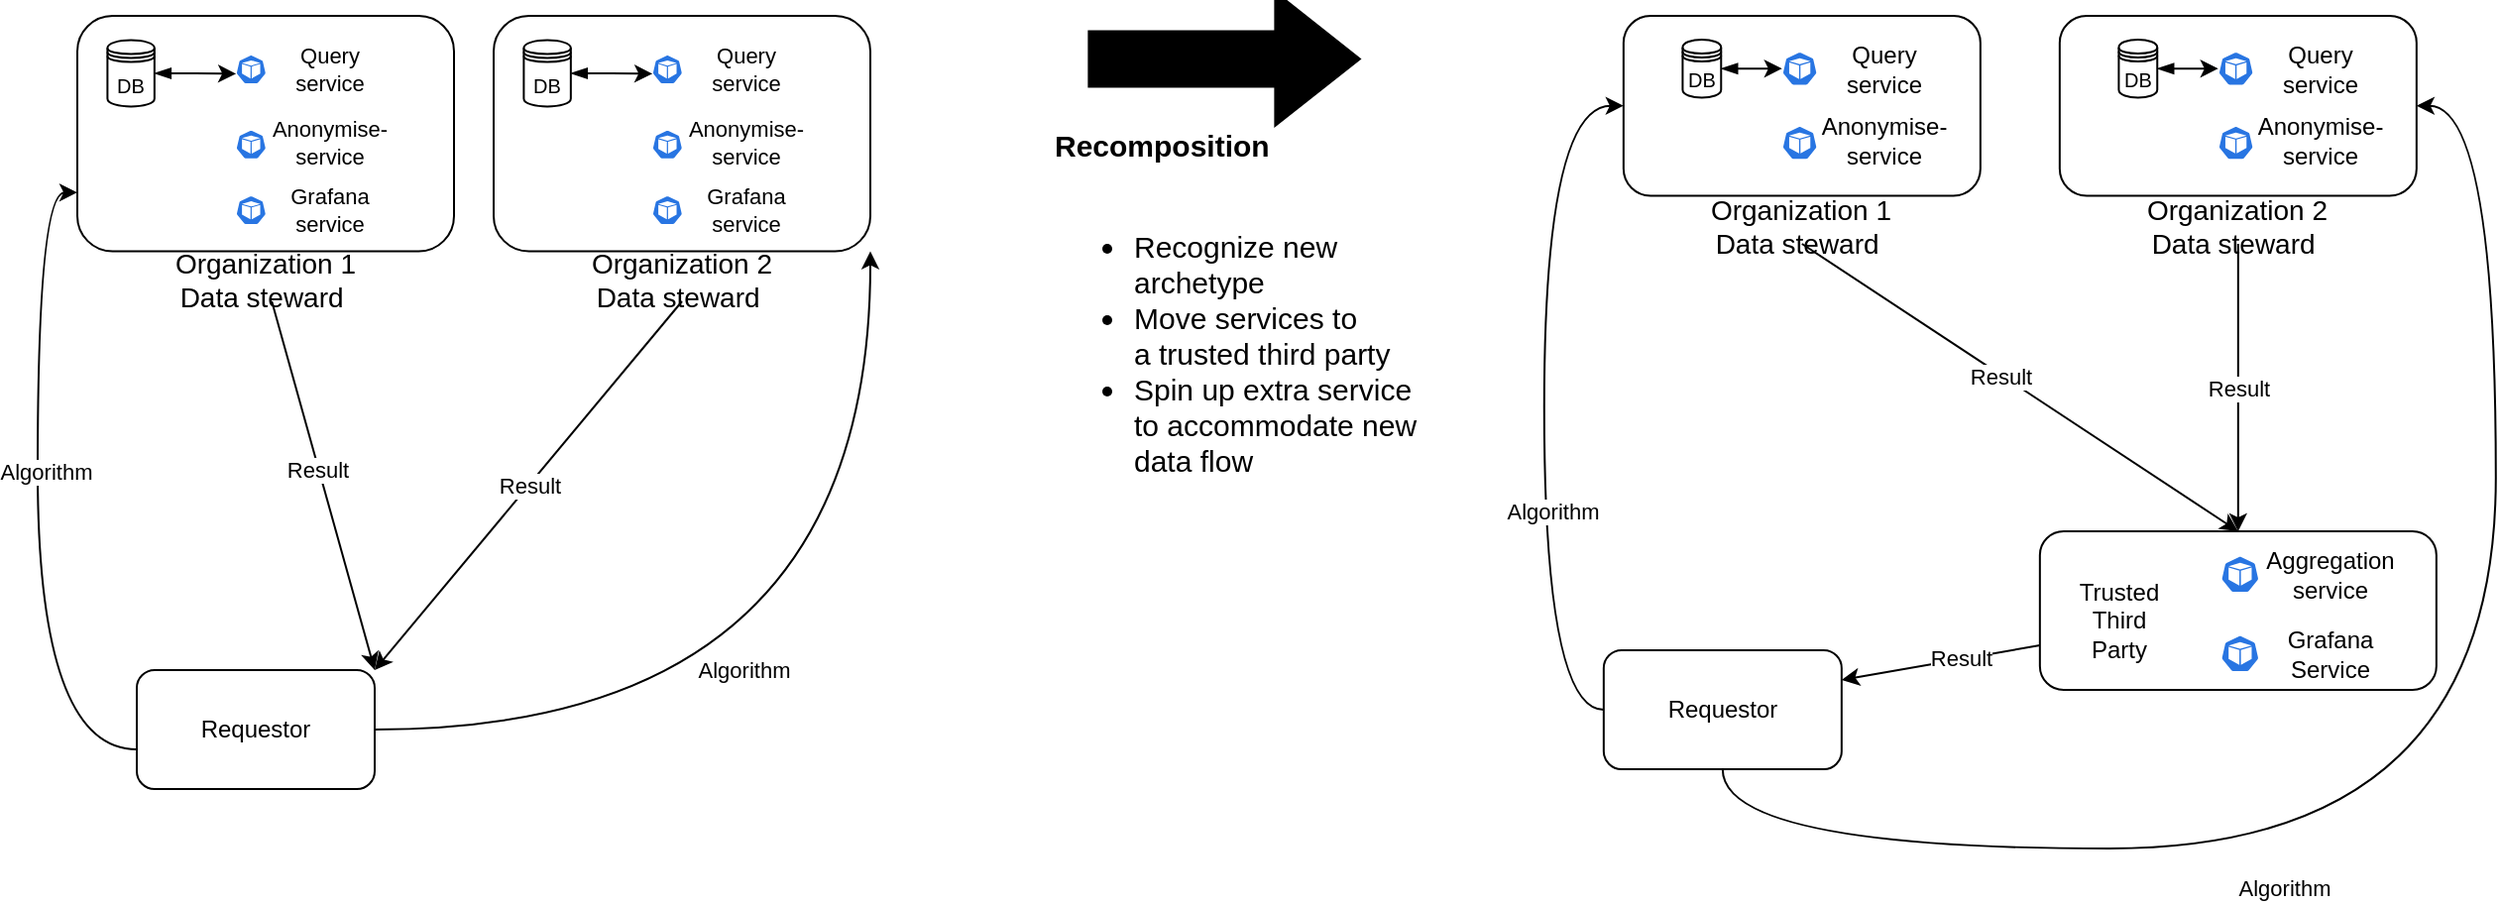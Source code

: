 <mxfile version="21.1.2" type="device">
  <diagram name="Page-1" id="IanU65lXr5YfgjGVrclR">
    <mxGraphModel dx="1423" dy="1037" grid="1" gridSize="10" guides="1" tooltips="1" connect="1" arrows="1" fold="1" page="1" pageScale="1" pageWidth="1169" pageHeight="827" math="0" shadow="0">
      <root>
        <mxCell id="0" />
        <mxCell id="1" parent="0" />
        <mxCell id="l7ehpIWS_LAEImh4VPKt-1" value="]" style="group" parent="1" vertex="1" connectable="0">
          <mxGeometry x="50" y="170" width="190" height="144" as="geometry" />
        </mxCell>
        <mxCell id="l7ehpIWS_LAEImh4VPKt-2" value="" style="rounded=1;whiteSpace=wrap;html=1;fontSize=14;" parent="l7ehpIWS_LAEImh4VPKt-1" vertex="1">
          <mxGeometry width="190" height="118.761" as="geometry" />
        </mxCell>
        <mxCell id="l7ehpIWS_LAEImh4VPKt-3" value="Organization 1&lt;br&gt;Data steward&amp;nbsp;" style="text;html=1;strokeColor=none;fillColor=none;align=center;verticalAlign=middle;whiteSpace=wrap;rounded=0;fontSize=14;" parent="l7ehpIWS_LAEImh4VPKt-1" vertex="1">
          <mxGeometry x="15.2" y="121.732" width="159.6" height="22.268" as="geometry" />
        </mxCell>
        <mxCell id="l7ehpIWS_LAEImh4VPKt-4" style="edgeStyle=orthogonalEdgeStyle;rounded=0;orthogonalLoop=1;jettySize=auto;html=1;exitX=1;exitY=0.5;exitDx=0;exitDy=0;entryX=0.005;entryY=0.63;entryDx=0;entryDy=0;entryPerimeter=0;fontSize=12;startArrow=blockThin;startFill=1;" parent="l7ehpIWS_LAEImh4VPKt-1" source="l7ehpIWS_LAEImh4VPKt-5" target="l7ehpIWS_LAEImh4VPKt-23" edge="1">
          <mxGeometry relative="1" as="geometry">
            <mxPoint x="77.797" y="27.17" as="targetPoint" />
          </mxGeometry>
        </mxCell>
        <mxCell id="l7ehpIWS_LAEImh4VPKt-5" value="&lt;font style=&quot;font-size: 10px;&quot;&gt;DB&lt;/font&gt;" style="shape=datastore;whiteSpace=wrap;html=1;fontSize=14;" parent="l7ehpIWS_LAEImh4VPKt-1" vertex="1">
          <mxGeometry x="15.2" y="12.3" width="23.72" height="33.4" as="geometry" />
        </mxCell>
        <mxCell id="l7ehpIWS_LAEImh4VPKt-9" value="" style="group" parent="l7ehpIWS_LAEImh4VPKt-1" vertex="1" connectable="0">
          <mxGeometry x="79.989" y="51.429" width="55.882" height="16.952" as="geometry" />
        </mxCell>
        <mxCell id="l7ehpIWS_LAEImh4VPKt-10" value="" style="sketch=0;html=1;dashed=0;whitespace=wrap;fillColor=#2875E2;strokeColor=#ffffff;points=[[0.005,0.63,0],[0.1,0.2,0],[0.9,0.2,0],[0.5,0,0],[0.995,0.63,0],[0.72,0.99,0],[0.5,1,0],[0.28,0.99,0]];verticalLabelPosition=bottom;align=center;verticalAlign=top;shape=mxgraph.kubernetes.icon;prIcon=pod" parent="l7ehpIWS_LAEImh4VPKt-9" vertex="1">
          <mxGeometry y="5" width="15.35" height="16.952" as="geometry" />
        </mxCell>
        <mxCell id="l7ehpIWS_LAEImh4VPKt-11" value="&lt;font style=&quot;font-size: 11px;&quot;&gt;Anonymise-service&lt;/font&gt;" style="text;html=1;strokeColor=none;fillColor=none;align=center;verticalAlign=middle;whiteSpace=wrap;rounded=0;fontSize=10;" parent="l7ehpIWS_LAEImh4VPKt-9" vertex="1">
          <mxGeometry x="26.578" y="6.89" width="40.531" height="10.594" as="geometry" />
        </mxCell>
        <mxCell id="l7ehpIWS_LAEImh4VPKt-18" value="" style="group" parent="l7ehpIWS_LAEImh4VPKt-1" vertex="1" connectable="0">
          <mxGeometry x="79.989" y="89.571" width="55.882" height="16.952" as="geometry" />
        </mxCell>
        <mxCell id="l7ehpIWS_LAEImh4VPKt-19" value="" style="sketch=0;html=1;dashed=0;whitespace=wrap;fillColor=#2875E2;strokeColor=#ffffff;points=[[0.005,0.63,0],[0.1,0.2,0],[0.9,0.2,0],[0.5,0,0],[0.995,0.63,0],[0.72,0.99,0],[0.5,1,0],[0.28,0.99,0]];verticalLabelPosition=bottom;align=center;verticalAlign=top;shape=mxgraph.kubernetes.icon;prIcon=pod" parent="l7ehpIWS_LAEImh4VPKt-18" vertex="1">
          <mxGeometry width="15.35" height="16.952" as="geometry" />
        </mxCell>
        <mxCell id="l7ehpIWS_LAEImh4VPKt-20" value="&lt;font style=&quot;font-size: 11px;&quot;&gt;Grafana service&lt;/font&gt;" style="text;html=1;strokeColor=none;fillColor=none;align=center;verticalAlign=middle;whiteSpace=wrap;rounded=0;fontSize=10;" parent="l7ehpIWS_LAEImh4VPKt-18" vertex="1">
          <mxGeometry x="26.578" y="3.176" width="40.531" height="10.594" as="geometry" />
        </mxCell>
        <mxCell id="l7ehpIWS_LAEImh4VPKt-22" value="" style="group" parent="l7ehpIWS_LAEImh4VPKt-1" vertex="1" connectable="0">
          <mxGeometry x="79.989" y="18.527" width="55.882" height="16.952" as="geometry" />
        </mxCell>
        <mxCell id="l7ehpIWS_LAEImh4VPKt-23" value="" style="sketch=0;html=1;dashed=0;whitespace=wrap;fillColor=#2875E2;strokeColor=#ffffff;points=[[0.005,0.63,0],[0.1,0.2,0],[0.9,0.2,0],[0.5,0,0],[0.995,0.63,0],[0.72,0.99,0],[0.5,1,0],[0.28,0.99,0]];verticalLabelPosition=bottom;align=center;verticalAlign=top;shape=mxgraph.kubernetes.icon;prIcon=pod" parent="l7ehpIWS_LAEImh4VPKt-22" vertex="1">
          <mxGeometry width="15.35" height="16.952" as="geometry" />
        </mxCell>
        <mxCell id="l7ehpIWS_LAEImh4VPKt-24" value="&lt;font style=&quot;font-size: 11px;&quot;&gt;Query service&lt;/font&gt;" style="text;html=1;strokeColor=none;fillColor=none;align=center;verticalAlign=middle;whiteSpace=wrap;rounded=0;fontSize=10;" parent="l7ehpIWS_LAEImh4VPKt-22" vertex="1">
          <mxGeometry x="26.578" y="3.176" width="40.531" height="10.594" as="geometry" />
        </mxCell>
        <mxCell id="l7ehpIWS_LAEImh4VPKt-39" style="rounded=0;orthogonalLoop=1;jettySize=auto;html=1;edgeStyle=orthogonalEdgeStyle;curved=1;entryX=0;entryY=0.75;entryDx=0;entryDy=0;" parent="1" source="l7ehpIWS_LAEImh4VPKt-16" target="l7ehpIWS_LAEImh4VPKt-2" edge="1">
          <mxGeometry relative="1" as="geometry">
            <mxPoint x="225" y="310" as="targetPoint" />
            <Array as="points">
              <mxPoint x="30" y="540" />
              <mxPoint x="30" y="259" />
            </Array>
          </mxGeometry>
        </mxCell>
        <mxCell id="l7ehpIWS_LAEImh4VPKt-40" value="Algorithm" style="edgeLabel;html=1;align=center;verticalAlign=middle;resizable=0;points=[];" parent="l7ehpIWS_LAEImh4VPKt-39" vertex="1" connectable="0">
          <mxGeometry x="-0.299" y="-4" relative="1" as="geometry">
            <mxPoint y="-67" as="offset" />
          </mxGeometry>
        </mxCell>
        <mxCell id="l7ehpIWS_LAEImh4VPKt-41" style="rounded=0;orthogonalLoop=1;jettySize=auto;html=1;edgeStyle=orthogonalEdgeStyle;curved=1;entryX=1;entryY=1;entryDx=0;entryDy=0;" parent="1" source="l7ehpIWS_LAEImh4VPKt-16" target="L8vNwuZ6u9W_NmucFzFV-33" edge="1">
          <mxGeometry relative="1" as="geometry">
            <mxPoint x="380.0" y="314" as="targetPoint" />
          </mxGeometry>
        </mxCell>
        <mxCell id="l7ehpIWS_LAEImh4VPKt-42" value="Algorithm" style="edgeLabel;html=1;align=center;verticalAlign=middle;resizable=0;points=[];" parent="l7ehpIWS_LAEImh4VPKt-41" vertex="1" connectable="0">
          <mxGeometry x="-0.245" y="-3" relative="1" as="geometry">
            <mxPoint y="-33" as="offset" />
          </mxGeometry>
        </mxCell>
        <mxCell id="l7ehpIWS_LAEImh4VPKt-16" value="Requestor" style="rounded=1;whiteSpace=wrap;html=1;" parent="1" vertex="1">
          <mxGeometry x="80" y="500" width="120" height="60" as="geometry" />
        </mxCell>
        <mxCell id="l7ehpIWS_LAEImh4VPKt-43" style="rounded=0;orthogonalLoop=1;jettySize=auto;html=1;entryX=1;entryY=0;entryDx=0;entryDy=0;" parent="1" source="l7ehpIWS_LAEImh4VPKt-3" target="l7ehpIWS_LAEImh4VPKt-16" edge="1">
          <mxGeometry relative="1" as="geometry" />
        </mxCell>
        <mxCell id="l7ehpIWS_LAEImh4VPKt-45" value="Result" style="edgeLabel;html=1;align=center;verticalAlign=middle;resizable=0;points=[];" parent="l7ehpIWS_LAEImh4VPKt-43" vertex="1" connectable="0">
          <mxGeometry x="-0.088" y="-1" relative="1" as="geometry">
            <mxPoint as="offset" />
          </mxGeometry>
        </mxCell>
        <mxCell id="l7ehpIWS_LAEImh4VPKt-44" value="Result" style="rounded=0;orthogonalLoop=1;jettySize=auto;html=1;entryX=1;entryY=0;entryDx=0;entryDy=0;exitX=0.5;exitY=1;exitDx=0;exitDy=0;" parent="1" source="L8vNwuZ6u9W_NmucFzFV-34" target="l7ehpIWS_LAEImh4VPKt-16" edge="1">
          <mxGeometry relative="1" as="geometry">
            <mxPoint x="170" y="500" as="targetPoint" />
            <mxPoint x="369.834" y="314" as="sourcePoint" />
          </mxGeometry>
        </mxCell>
        <mxCell id="5gdzuKLON3IAG99veX0M-87" style="rounded=0;orthogonalLoop=1;jettySize=auto;html=1;edgeStyle=orthogonalEdgeStyle;curved=1;entryX=0;entryY=0.5;entryDx=0;entryDy=0;" parent="1" source="5gdzuKLON3IAG99veX0M-91" target="L8vNwuZ6u9W_NmucFzFV-18" edge="1">
          <mxGeometry relative="1" as="geometry">
            <mxPoint x="807.52" y="300" as="targetPoint" />
            <Array as="points">
              <mxPoint x="789.92" y="520" />
              <mxPoint x="789.92" y="215" />
            </Array>
          </mxGeometry>
        </mxCell>
        <mxCell id="5gdzuKLON3IAG99veX0M-88" value="Algorithm" style="edgeLabel;html=1;align=center;verticalAlign=middle;resizable=0;points=[];" parent="5gdzuKLON3IAG99veX0M-87" vertex="1" connectable="0">
          <mxGeometry x="-0.299" y="-4" relative="1" as="geometry">
            <mxPoint y="1" as="offset" />
          </mxGeometry>
        </mxCell>
        <mxCell id="5gdzuKLON3IAG99veX0M-89" style="rounded=0;orthogonalLoop=1;jettySize=auto;html=1;edgeStyle=orthogonalEdgeStyle;curved=1;entryX=1;entryY=0.5;entryDx=0;entryDy=0;" parent="1" source="5gdzuKLON3IAG99veX0M-91" target="5gdzuKLON3IAG99veX0M-93" edge="1">
          <mxGeometry relative="1" as="geometry">
            <Array as="points">
              <mxPoint x="879.92" y="590" />
              <mxPoint x="1269.92" y="590" />
              <mxPoint x="1269.92" y="215" />
            </Array>
          </mxGeometry>
        </mxCell>
        <mxCell id="5gdzuKLON3IAG99veX0M-90" value="Algorithm" style="edgeLabel;html=1;align=center;verticalAlign=middle;resizable=0;points=[];" parent="5gdzuKLON3IAG99veX0M-89" vertex="1" connectable="0">
          <mxGeometry x="-0.245" y="-3" relative="1" as="geometry">
            <mxPoint x="4" y="17" as="offset" />
          </mxGeometry>
        </mxCell>
        <mxCell id="5gdzuKLON3IAG99veX0M-91" value="Requestor" style="rounded=1;whiteSpace=wrap;html=1;" parent="1" vertex="1">
          <mxGeometry x="819.92" y="490" width="120" height="60" as="geometry" />
        </mxCell>
        <mxCell id="5gdzuKLON3IAG99veX0M-92" value="]" style="group" parent="1" vertex="1" connectable="0">
          <mxGeometry x="1049.92" y="170" width="180" height="110" as="geometry" />
        </mxCell>
        <mxCell id="5gdzuKLON3IAG99veX0M-93" value="" style="rounded=1;whiteSpace=wrap;html=1;fontSize=14;" parent="5gdzuKLON3IAG99veX0M-92" vertex="1">
          <mxGeometry width="180" height="90.721" as="geometry" />
        </mxCell>
        <mxCell id="5gdzuKLON3IAG99veX0M-94" value="Organization 2&lt;br&gt;Data steward&amp;nbsp;" style="text;html=1;strokeColor=none;fillColor=none;align=center;verticalAlign=middle;whiteSpace=wrap;rounded=0;fontSize=14;" parent="5gdzuKLON3IAG99veX0M-92" vertex="1">
          <mxGeometry x="14.4" y="97.99" width="151.2" height="17.01" as="geometry" />
        </mxCell>
        <mxCell id="L8vNwuZ6u9W_NmucFzFV-9" value="" style="sketch=0;html=1;dashed=0;whitespace=wrap;fillColor=#2875E2;strokeColor=#ffffff;points=[[0.005,0.63,0],[0.1,0.2,0],[0.9,0.2,0],[0.5,0,0],[0.995,0.63,0],[0.72,0.99,0],[0.5,1,0],[0.28,0.99,0]];verticalLabelPosition=bottom;align=center;verticalAlign=top;shape=mxgraph.kubernetes.icon;prIcon=pod" vertex="1" parent="5gdzuKLON3IAG99veX0M-92">
          <mxGeometry x="79.999" y="54.441" width="17.774" height="19.307" as="geometry" />
        </mxCell>
        <mxCell id="L8vNwuZ6u9W_NmucFzFV-10" value="&lt;span style=&quot;font-size: 12px;&quot;&gt;Anonymise-service&lt;/span&gt;" style="text;html=1;strokeColor=none;fillColor=none;align=center;verticalAlign=middle;whiteSpace=wrap;rounded=0;fontSize=10;" vertex="1" parent="5gdzuKLON3IAG99veX0M-92">
          <mxGeometry x="107.773" y="56.594" width="46.931" height="12.066" as="geometry" />
        </mxCell>
        <mxCell id="L8vNwuZ6u9W_NmucFzFV-11" value="" style="sketch=0;html=1;dashed=0;whitespace=wrap;fillColor=#2875E2;strokeColor=#ffffff;points=[[0.005,0.63,0],[0.1,0.2,0],[0.9,0.2,0],[0.5,0,0],[0.995,0.63,0],[0.72,0.99,0],[0.5,1,0],[0.28,0.99,0]];verticalLabelPosition=bottom;align=center;verticalAlign=top;shape=mxgraph.kubernetes.icon;prIcon=pod" vertex="1" parent="5gdzuKLON3IAG99veX0M-92">
          <mxGeometry x="79.999" y="16.97" width="17.774" height="19.307" as="geometry" />
        </mxCell>
        <mxCell id="L8vNwuZ6u9W_NmucFzFV-12" value="&lt;span style=&quot;font-size: 12px;&quot;&gt;Query service&lt;/span&gt;" style="text;html=1;strokeColor=none;fillColor=none;align=center;verticalAlign=middle;whiteSpace=wrap;rounded=0;fontSize=10;" vertex="1" parent="5gdzuKLON3IAG99veX0M-92">
          <mxGeometry x="107.773" y="20.587" width="46.931" height="12.066" as="geometry" />
        </mxCell>
        <mxCell id="L8vNwuZ6u9W_NmucFzFV-15" style="edgeStyle=orthogonalEdgeStyle;rounded=0;orthogonalLoop=1;jettySize=auto;html=1;exitX=1;exitY=0.5;exitDx=0;exitDy=0;entryX=0.005;entryY=0.63;entryDx=0;entryDy=0;entryPerimeter=0;fontSize=12;startArrow=blockThin;startFill=1;" edge="1" parent="5gdzuKLON3IAG99veX0M-92" source="L8vNwuZ6u9W_NmucFzFV-16">
          <mxGeometry relative="1" as="geometry">
            <mxPoint x="80" y="26.08" as="targetPoint" />
          </mxGeometry>
        </mxCell>
        <mxCell id="L8vNwuZ6u9W_NmucFzFV-16" value="&lt;font style=&quot;font-size: 10px;&quot;&gt;DB&lt;/font&gt;" style="shape=datastore;whiteSpace=wrap;html=1;fontSize=14;" vertex="1" parent="5gdzuKLON3IAG99veX0M-92">
          <mxGeometry x="29.795" y="11.984" width="19.412" height="29.286" as="geometry" />
        </mxCell>
        <mxCell id="5gdzuKLON3IAG99veX0M-106" style="rounded=0;orthogonalLoop=1;jettySize=auto;html=1;entryX=0.5;entryY=0;entryDx=0;entryDy=0;exitX=0.5;exitY=1;exitDx=0;exitDy=0;" parent="1" source="L8vNwuZ6u9W_NmucFzFV-19" target="5gdzuKLON3IAG99veX0M-111" edge="1">
          <mxGeometry relative="1" as="geometry">
            <mxPoint x="939.92" y="490" as="targetPoint" />
            <mxPoint x="921.865" y="304" as="sourcePoint" />
          </mxGeometry>
        </mxCell>
        <mxCell id="5gdzuKLON3IAG99veX0M-107" value="Result" style="edgeLabel;html=1;align=center;verticalAlign=middle;resizable=0;points=[];" parent="5gdzuKLON3IAG99veX0M-106" vertex="1" connectable="0">
          <mxGeometry x="-0.088" y="-1" relative="1" as="geometry">
            <mxPoint as="offset" />
          </mxGeometry>
        </mxCell>
        <mxCell id="5gdzuKLON3IAG99veX0M-108" value="Result" style="rounded=0;orthogonalLoop=1;jettySize=auto;html=1;" parent="1" source="5gdzuKLON3IAG99veX0M-94" target="5gdzuKLON3IAG99veX0M-111" edge="1">
          <mxGeometry relative="1" as="geometry">
            <mxPoint x="909.92" y="490" as="targetPoint" />
          </mxGeometry>
        </mxCell>
        <mxCell id="5gdzuKLON3IAG99veX0M-109" value="" style="shape=flexArrow;endArrow=classic;html=1;rounded=0;strokeColor=#000000;fillColor=#000000;endSize=7;strokeWidth=10;" parent="1" edge="1">
          <mxGeometry width="50" height="50" relative="1" as="geometry">
            <mxPoint x="559.69" y="191.7" as="sourcePoint" />
            <mxPoint x="694.69" y="191.7" as="targetPoint" />
          </mxGeometry>
        </mxCell>
        <mxCell id="5gdzuKLON3IAG99veX0M-110" value="&lt;span style=&quot;font-size: 15px;&quot;&gt;&lt;b&gt;Recomposition&lt;/b&gt;&lt;br&gt;&lt;br&gt;&lt;ul style=&quot;&quot;&gt;&lt;li style=&quot;&quot;&gt;&lt;span style=&quot;font-size: 15px;&quot;&gt;Recognize new &lt;br&gt;archetype&lt;/span&gt;&lt;/li&gt;&lt;li style=&quot;&quot;&gt;&lt;span style=&quot;font-size: 15px;&quot;&gt;Move services to&lt;br&gt;a trusted third party&lt;/span&gt;&lt;/li&gt;&lt;li style=&quot;&quot;&gt;&lt;span style=&quot;font-size: 15px;&quot;&gt;Spin up extra service&lt;br&gt;to accommodate new &lt;br&gt;data flow&lt;/span&gt;&lt;/li&gt;&lt;/ul&gt;&lt;/span&gt;" style="edgeLabel;html=1;align=left;verticalAlign=middle;resizable=0;points=[];" parent="5gdzuKLON3IAG99veX0M-109" vertex="1" connectable="0">
          <mxGeometry x="-0.217" relative="1" as="geometry">
            <mxPoint x="-72" y="130" as="offset" />
          </mxGeometry>
        </mxCell>
        <mxCell id="5gdzuKLON3IAG99veX0M-112" style="rounded=0;orthogonalLoop=1;jettySize=auto;html=1;entryX=1;entryY=0.25;entryDx=0;entryDy=0;" parent="1" source="5gdzuKLON3IAG99veX0M-111" target="5gdzuKLON3IAG99veX0M-91" edge="1">
          <mxGeometry relative="1" as="geometry" />
        </mxCell>
        <mxCell id="5gdzuKLON3IAG99veX0M-113" value="Result" style="edgeLabel;html=1;align=center;verticalAlign=middle;resizable=0;points=[];" parent="5gdzuKLON3IAG99veX0M-112" vertex="1" connectable="0">
          <mxGeometry x="0.389" y="1" relative="1" as="geometry">
            <mxPoint x="29" y="-7" as="offset" />
          </mxGeometry>
        </mxCell>
        <mxCell id="5gdzuKLON3IAG99veX0M-111" value="" style="rounded=1;whiteSpace=wrap;html=1;" parent="1" vertex="1">
          <mxGeometry x="1039.92" y="430" width="200" height="80" as="geometry" />
        </mxCell>
        <mxCell id="L8vNwuZ6u9W_NmucFzFV-4" value="&lt;span style=&quot;font-size: 12px;&quot;&gt;Aggregation service&lt;/span&gt;" style="text;html=1;strokeColor=none;fillColor=none;align=center;verticalAlign=middle;whiteSpace=wrap;rounded=0;fontSize=10;" vertex="1" parent="1">
          <mxGeometry x="1162.92" y="440" width="46.93" height="23.97" as="geometry" />
        </mxCell>
        <mxCell id="L8vNwuZ6u9W_NmucFzFV-5" value="" style="sketch=0;html=1;dashed=0;whitespace=wrap;fillColor=#2875E2;strokeColor=#ffffff;points=[[0.005,0.63,0],[0.1,0.2,0],[0.9,0.2,0],[0.5,0,0],[0.995,0.63,0],[0.72,0.99,0],[0.5,1,0],[0.28,0.99,0]];verticalLabelPosition=bottom;align=center;verticalAlign=top;shape=mxgraph.kubernetes.icon;prIcon=pod" vertex="1" parent="1">
          <mxGeometry x="1131.229" y="442.001" width="19.39" height="19.307" as="geometry" />
        </mxCell>
        <mxCell id="L8vNwuZ6u9W_NmucFzFV-6" value="&lt;span style=&quot;font-size: 12px;&quot;&gt;Grafana Service&lt;/span&gt;" style="text;html=1;strokeColor=none;fillColor=none;align=center;verticalAlign=middle;whiteSpace=wrap;rounded=0;fontSize=10;" vertex="1" parent="1">
          <mxGeometry x="1162.92" y="480" width="46.93" height="23.97" as="geometry" />
        </mxCell>
        <mxCell id="L8vNwuZ6u9W_NmucFzFV-7" value="" style="sketch=0;html=1;dashed=0;whitespace=wrap;fillColor=#2875E2;strokeColor=#ffffff;points=[[0.005,0.63,0],[0.1,0.2,0],[0.9,0.2,0],[0.5,0,0],[0.995,0.63,0],[0.72,0.99,0],[0.5,1,0],[0.28,0.99,0]];verticalLabelPosition=bottom;align=center;verticalAlign=top;shape=mxgraph.kubernetes.icon;prIcon=pod" vertex="1" parent="1">
          <mxGeometry x="1131.229" y="482.001" width="19.39" height="19.307" as="geometry" />
        </mxCell>
        <mxCell id="L8vNwuZ6u9W_NmucFzFV-8" value="Trusted Third Party" style="text;html=1;strokeColor=none;fillColor=none;align=center;verticalAlign=middle;whiteSpace=wrap;rounded=0;" vertex="1" parent="1">
          <mxGeometry x="1049.92" y="460" width="60" height="30" as="geometry" />
        </mxCell>
        <mxCell id="L8vNwuZ6u9W_NmucFzFV-17" value="]" style="group" vertex="1" connectable="0" parent="1">
          <mxGeometry x="829.92" y="170" width="180" height="110" as="geometry" />
        </mxCell>
        <mxCell id="L8vNwuZ6u9W_NmucFzFV-18" value="" style="rounded=1;whiteSpace=wrap;html=1;fontSize=14;" vertex="1" parent="L8vNwuZ6u9W_NmucFzFV-17">
          <mxGeometry width="180" height="90.721" as="geometry" />
        </mxCell>
        <mxCell id="L8vNwuZ6u9W_NmucFzFV-19" value="Organization 1&lt;br&gt;Data steward&amp;nbsp;" style="text;html=1;strokeColor=none;fillColor=none;align=center;verticalAlign=middle;whiteSpace=wrap;rounded=0;fontSize=14;" vertex="1" parent="L8vNwuZ6u9W_NmucFzFV-17">
          <mxGeometry x="14.4" y="97.99" width="151.2" height="17.01" as="geometry" />
        </mxCell>
        <mxCell id="L8vNwuZ6u9W_NmucFzFV-20" value="" style="sketch=0;html=1;dashed=0;whitespace=wrap;fillColor=#2875E2;strokeColor=#ffffff;points=[[0.005,0.63,0],[0.1,0.2,0],[0.9,0.2,0],[0.5,0,0],[0.995,0.63,0],[0.72,0.99,0],[0.5,1,0],[0.28,0.99,0]];verticalLabelPosition=bottom;align=center;verticalAlign=top;shape=mxgraph.kubernetes.icon;prIcon=pod" vertex="1" parent="L8vNwuZ6u9W_NmucFzFV-17">
          <mxGeometry x="79.999" y="54.441" width="17.774" height="19.307" as="geometry" />
        </mxCell>
        <mxCell id="L8vNwuZ6u9W_NmucFzFV-21" value="&lt;span style=&quot;font-size: 12px;&quot;&gt;Anonymise-service&lt;/span&gt;" style="text;html=1;strokeColor=none;fillColor=none;align=center;verticalAlign=middle;whiteSpace=wrap;rounded=0;fontSize=10;" vertex="1" parent="L8vNwuZ6u9W_NmucFzFV-17">
          <mxGeometry x="107.773" y="56.594" width="46.931" height="12.066" as="geometry" />
        </mxCell>
        <mxCell id="L8vNwuZ6u9W_NmucFzFV-22" value="" style="sketch=0;html=1;dashed=0;whitespace=wrap;fillColor=#2875E2;strokeColor=#ffffff;points=[[0.005,0.63,0],[0.1,0.2,0],[0.9,0.2,0],[0.5,0,0],[0.995,0.63,0],[0.72,0.99,0],[0.5,1,0],[0.28,0.99,0]];verticalLabelPosition=bottom;align=center;verticalAlign=top;shape=mxgraph.kubernetes.icon;prIcon=pod" vertex="1" parent="L8vNwuZ6u9W_NmucFzFV-17">
          <mxGeometry x="79.999" y="16.97" width="17.774" height="19.307" as="geometry" />
        </mxCell>
        <mxCell id="L8vNwuZ6u9W_NmucFzFV-23" value="&lt;span style=&quot;font-size: 12px;&quot;&gt;Query service&lt;/span&gt;" style="text;html=1;strokeColor=none;fillColor=none;align=center;verticalAlign=middle;whiteSpace=wrap;rounded=0;fontSize=10;" vertex="1" parent="L8vNwuZ6u9W_NmucFzFV-17">
          <mxGeometry x="107.773" y="20.587" width="46.931" height="12.066" as="geometry" />
        </mxCell>
        <mxCell id="L8vNwuZ6u9W_NmucFzFV-24" style="edgeStyle=orthogonalEdgeStyle;rounded=0;orthogonalLoop=1;jettySize=auto;html=1;exitX=1;exitY=0.5;exitDx=0;exitDy=0;entryX=0.005;entryY=0.63;entryDx=0;entryDy=0;entryPerimeter=0;fontSize=12;startArrow=blockThin;startFill=1;" edge="1" parent="L8vNwuZ6u9W_NmucFzFV-17" source="L8vNwuZ6u9W_NmucFzFV-25">
          <mxGeometry relative="1" as="geometry">
            <mxPoint x="80" y="26.08" as="targetPoint" />
          </mxGeometry>
        </mxCell>
        <mxCell id="L8vNwuZ6u9W_NmucFzFV-25" value="&lt;font style=&quot;font-size: 10px;&quot;&gt;DB&lt;/font&gt;" style="shape=datastore;whiteSpace=wrap;html=1;fontSize=14;" vertex="1" parent="L8vNwuZ6u9W_NmucFzFV-17">
          <mxGeometry x="29.795" y="11.984" width="19.412" height="29.286" as="geometry" />
        </mxCell>
        <mxCell id="L8vNwuZ6u9W_NmucFzFV-32" value="]" style="group" vertex="1" connectable="0" parent="1">
          <mxGeometry x="260" y="170" width="190" height="144" as="geometry" />
        </mxCell>
        <mxCell id="L8vNwuZ6u9W_NmucFzFV-33" value="" style="rounded=1;whiteSpace=wrap;html=1;fontSize=14;" vertex="1" parent="L8vNwuZ6u9W_NmucFzFV-32">
          <mxGeometry width="190" height="118.761" as="geometry" />
        </mxCell>
        <mxCell id="L8vNwuZ6u9W_NmucFzFV-34" value="Organization 2&lt;br&gt;Data steward&amp;nbsp;" style="text;html=1;strokeColor=none;fillColor=none;align=center;verticalAlign=middle;whiteSpace=wrap;rounded=0;fontSize=14;" vertex="1" parent="L8vNwuZ6u9W_NmucFzFV-32">
          <mxGeometry x="15.2" y="121.732" width="159.6" height="22.268" as="geometry" />
        </mxCell>
        <mxCell id="L8vNwuZ6u9W_NmucFzFV-35" style="edgeStyle=orthogonalEdgeStyle;rounded=0;orthogonalLoop=1;jettySize=auto;html=1;exitX=1;exitY=0.5;exitDx=0;exitDy=0;entryX=0.005;entryY=0.63;entryDx=0;entryDy=0;entryPerimeter=0;fontSize=12;startArrow=blockThin;startFill=1;" edge="1" parent="L8vNwuZ6u9W_NmucFzFV-32" source="L8vNwuZ6u9W_NmucFzFV-36" target="L8vNwuZ6u9W_NmucFzFV-44">
          <mxGeometry relative="1" as="geometry">
            <mxPoint x="77.797" y="27.17" as="targetPoint" />
          </mxGeometry>
        </mxCell>
        <mxCell id="L8vNwuZ6u9W_NmucFzFV-36" value="&lt;font style=&quot;font-size: 10px;&quot;&gt;DB&lt;/font&gt;" style="shape=datastore;whiteSpace=wrap;html=1;fontSize=14;" vertex="1" parent="L8vNwuZ6u9W_NmucFzFV-32">
          <mxGeometry x="15.2" y="12.3" width="23.72" height="33.4" as="geometry" />
        </mxCell>
        <mxCell id="L8vNwuZ6u9W_NmucFzFV-37" value="" style="group" vertex="1" connectable="0" parent="L8vNwuZ6u9W_NmucFzFV-32">
          <mxGeometry x="79.989" y="51.429" width="55.882" height="16.952" as="geometry" />
        </mxCell>
        <mxCell id="L8vNwuZ6u9W_NmucFzFV-38" value="" style="sketch=0;html=1;dashed=0;whitespace=wrap;fillColor=#2875E2;strokeColor=#ffffff;points=[[0.005,0.63,0],[0.1,0.2,0],[0.9,0.2,0],[0.5,0,0],[0.995,0.63,0],[0.72,0.99,0],[0.5,1,0],[0.28,0.99,0]];verticalLabelPosition=bottom;align=center;verticalAlign=top;shape=mxgraph.kubernetes.icon;prIcon=pod" vertex="1" parent="L8vNwuZ6u9W_NmucFzFV-37">
          <mxGeometry y="5" width="15.35" height="16.952" as="geometry" />
        </mxCell>
        <mxCell id="L8vNwuZ6u9W_NmucFzFV-39" value="&lt;font style=&quot;font-size: 11px;&quot;&gt;Anonymise-service&lt;/font&gt;" style="text;html=1;strokeColor=none;fillColor=none;align=center;verticalAlign=middle;whiteSpace=wrap;rounded=0;fontSize=10;" vertex="1" parent="L8vNwuZ6u9W_NmucFzFV-37">
          <mxGeometry x="26.578" y="6.89" width="40.531" height="10.594" as="geometry" />
        </mxCell>
        <mxCell id="L8vNwuZ6u9W_NmucFzFV-40" value="" style="group" vertex="1" connectable="0" parent="L8vNwuZ6u9W_NmucFzFV-32">
          <mxGeometry x="79.989" y="89.571" width="55.882" height="16.952" as="geometry" />
        </mxCell>
        <mxCell id="L8vNwuZ6u9W_NmucFzFV-41" value="" style="sketch=0;html=1;dashed=0;whitespace=wrap;fillColor=#2875E2;strokeColor=#ffffff;points=[[0.005,0.63,0],[0.1,0.2,0],[0.9,0.2,0],[0.5,0,0],[0.995,0.63,0],[0.72,0.99,0],[0.5,1,0],[0.28,0.99,0]];verticalLabelPosition=bottom;align=center;verticalAlign=top;shape=mxgraph.kubernetes.icon;prIcon=pod" vertex="1" parent="L8vNwuZ6u9W_NmucFzFV-40">
          <mxGeometry width="15.35" height="16.952" as="geometry" />
        </mxCell>
        <mxCell id="L8vNwuZ6u9W_NmucFzFV-42" value="&lt;font style=&quot;font-size: 11px;&quot;&gt;Grafana service&lt;/font&gt;" style="text;html=1;strokeColor=none;fillColor=none;align=center;verticalAlign=middle;whiteSpace=wrap;rounded=0;fontSize=10;" vertex="1" parent="L8vNwuZ6u9W_NmucFzFV-40">
          <mxGeometry x="26.578" y="3.176" width="40.531" height="10.594" as="geometry" />
        </mxCell>
        <mxCell id="L8vNwuZ6u9W_NmucFzFV-43" value="" style="group" vertex="1" connectable="0" parent="L8vNwuZ6u9W_NmucFzFV-32">
          <mxGeometry x="79.989" y="18.527" width="55.882" height="16.952" as="geometry" />
        </mxCell>
        <mxCell id="L8vNwuZ6u9W_NmucFzFV-44" value="" style="sketch=0;html=1;dashed=0;whitespace=wrap;fillColor=#2875E2;strokeColor=#ffffff;points=[[0.005,0.63,0],[0.1,0.2,0],[0.9,0.2,0],[0.5,0,0],[0.995,0.63,0],[0.72,0.99,0],[0.5,1,0],[0.28,0.99,0]];verticalLabelPosition=bottom;align=center;verticalAlign=top;shape=mxgraph.kubernetes.icon;prIcon=pod" vertex="1" parent="L8vNwuZ6u9W_NmucFzFV-43">
          <mxGeometry width="15.35" height="16.952" as="geometry" />
        </mxCell>
        <mxCell id="L8vNwuZ6u9W_NmucFzFV-45" value="&lt;font style=&quot;font-size: 11px;&quot;&gt;Query service&lt;/font&gt;" style="text;html=1;strokeColor=none;fillColor=none;align=center;verticalAlign=middle;whiteSpace=wrap;rounded=0;fontSize=10;" vertex="1" parent="L8vNwuZ6u9W_NmucFzFV-43">
          <mxGeometry x="26.578" y="3.176" width="40.531" height="10.594" as="geometry" />
        </mxCell>
      </root>
    </mxGraphModel>
  </diagram>
</mxfile>
